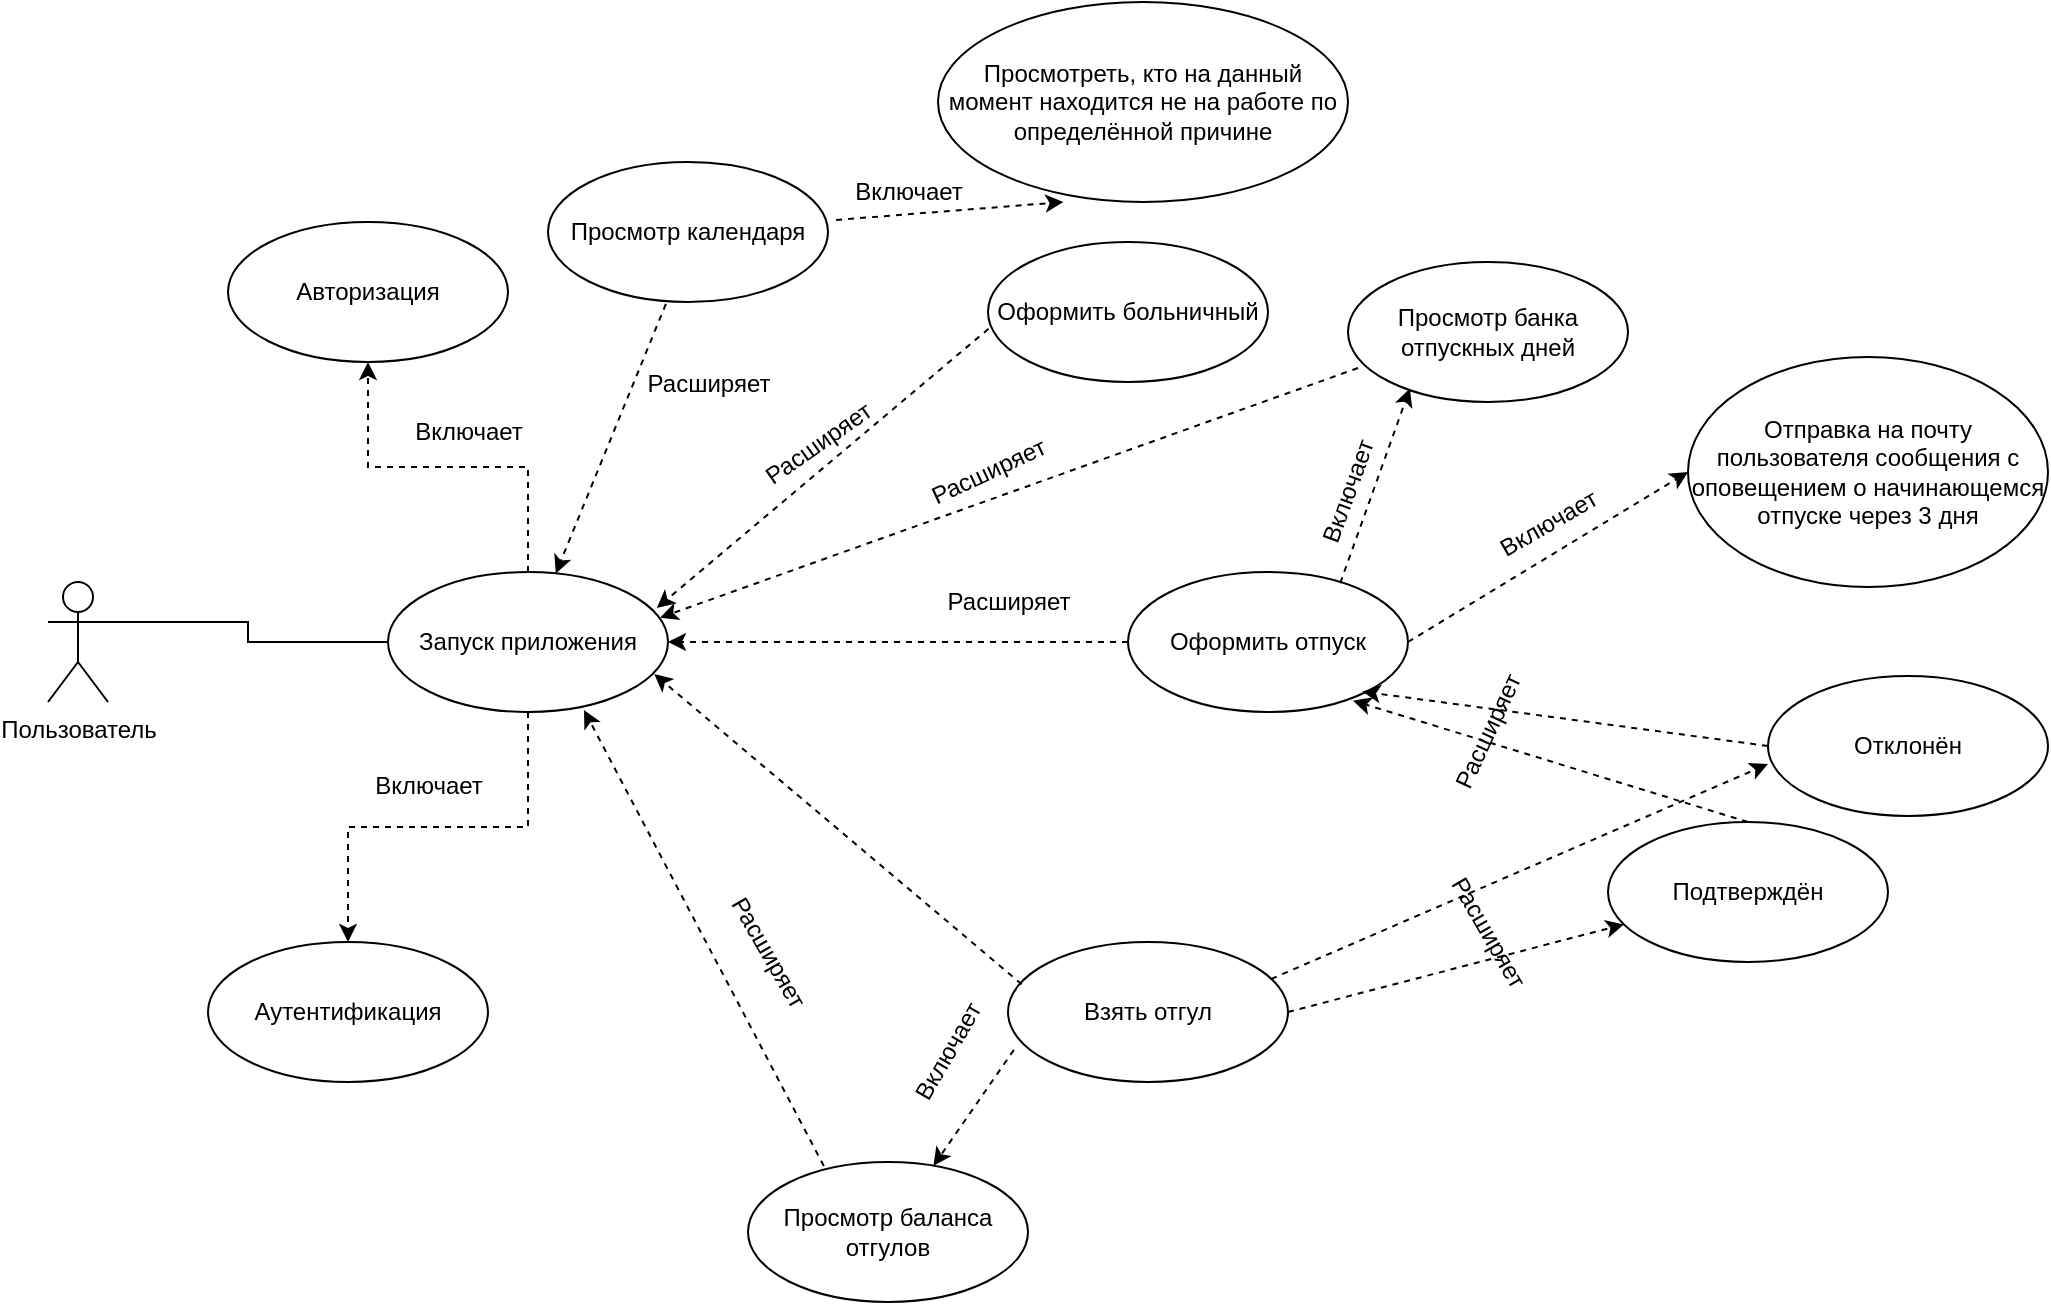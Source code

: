 <mxfile version="24.7.16">
  <diagram name="Page-1" id="929967ad-93f9-6ef4-fab6-5d389245f69c">
    <mxGraphModel grid="1" page="1" gridSize="10" guides="1" tooltips="1" connect="1" arrows="1" fold="1" pageScale="1.5" pageWidth="1169" pageHeight="826" background="none" math="0" shadow="0">
      <root>
        <mxCell id="0" style=";html=1;" />
        <mxCell id="1" style=";html=1;" parent="0" />
        <mxCell id="KqZzBV-LieR2g8B9NTwu-3" style="edgeStyle=orthogonalEdgeStyle;rounded=0;orthogonalLoop=1;jettySize=auto;html=1;exitX=1;exitY=0.333;exitDx=0;exitDy=0;exitPerimeter=0;endArrow=none;endFill=0;" edge="1" parent="1" source="KqZzBV-LieR2g8B9NTwu-1" target="KqZzBV-LieR2g8B9NTwu-2">
          <mxGeometry relative="1" as="geometry" />
        </mxCell>
        <mxCell id="KqZzBV-LieR2g8B9NTwu-1" value="Пользователь" style="shape=umlActor;verticalLabelPosition=bottom;verticalAlign=top;html=1;" vertex="1" parent="1">
          <mxGeometry x="40" y="590" width="30" height="60" as="geometry" />
        </mxCell>
        <mxCell id="KqZzBV-LieR2g8B9NTwu-5" style="edgeStyle=orthogonalEdgeStyle;rounded=0;orthogonalLoop=1;jettySize=auto;html=1;entryX=0.5;entryY=1;entryDx=0;entryDy=0;dashed=1;endArrow=classic;endFill=1;" edge="1" parent="1" source="KqZzBV-LieR2g8B9NTwu-2" target="KqZzBV-LieR2g8B9NTwu-4">
          <mxGeometry relative="1" as="geometry" />
        </mxCell>
        <mxCell id="KqZzBV-LieR2g8B9NTwu-9" style="edgeStyle=orthogonalEdgeStyle;rounded=0;orthogonalLoop=1;jettySize=auto;html=1;exitX=0.5;exitY=1;exitDx=0;exitDy=0;entryX=0.5;entryY=0;entryDx=0;entryDy=0;endArrow=classic;endFill=1;dashed=1;" edge="1" parent="1" source="KqZzBV-LieR2g8B9NTwu-2" target="KqZzBV-LieR2g8B9NTwu-7">
          <mxGeometry relative="1" as="geometry" />
        </mxCell>
        <mxCell id="KqZzBV-LieR2g8B9NTwu-2" value="Запуск приложения" style="ellipse;whiteSpace=wrap;html=1;" vertex="1" parent="1">
          <mxGeometry x="210" y="585" width="140" height="70" as="geometry" />
        </mxCell>
        <mxCell id="KqZzBV-LieR2g8B9NTwu-4" value="Авторизация" style="ellipse;whiteSpace=wrap;html=1;" vertex="1" parent="1">
          <mxGeometry x="130" y="410" width="140" height="70" as="geometry" />
        </mxCell>
        <mxCell id="KqZzBV-LieR2g8B9NTwu-6" value="Включает" style="text;html=1;align=center;verticalAlign=middle;resizable=0;points=[];autosize=1;strokeColor=none;fillColor=none;" vertex="1" parent="1">
          <mxGeometry x="210" y="500" width="80" height="30" as="geometry" />
        </mxCell>
        <mxCell id="KqZzBV-LieR2g8B9NTwu-7" value="Аутентификация" style="ellipse;whiteSpace=wrap;html=1;" vertex="1" parent="1">
          <mxGeometry x="120" y="770" width="140" height="70" as="geometry" />
        </mxCell>
        <mxCell id="KqZzBV-LieR2g8B9NTwu-10" value="Включает" style="text;html=1;align=center;verticalAlign=middle;resizable=0;points=[];autosize=1;strokeColor=none;fillColor=none;" vertex="1" parent="1">
          <mxGeometry x="190" y="677" width="80" height="30" as="geometry" />
        </mxCell>
        <mxCell id="KqZzBV-LieR2g8B9NTwu-11" value="Оформить отпуск" style="ellipse;whiteSpace=wrap;html=1;" vertex="1" parent="1">
          <mxGeometry x="580" y="585" width="140" height="70" as="geometry" />
        </mxCell>
        <mxCell id="KqZzBV-LieR2g8B9NTwu-12" style="edgeStyle=orthogonalEdgeStyle;rounded=0;orthogonalLoop=1;jettySize=auto;html=1;entryX=1;entryY=0.5;entryDx=0;entryDy=0;dashed=1;endArrow=classic;endFill=1;" edge="1" parent="1" source="KqZzBV-LieR2g8B9NTwu-11" target="KqZzBV-LieR2g8B9NTwu-2">
          <mxGeometry relative="1" as="geometry">
            <mxPoint x="470" y="640" as="sourcePoint" />
            <mxPoint x="470" y="585" as="targetPoint" />
            <Array as="points" />
          </mxGeometry>
        </mxCell>
        <mxCell id="KqZzBV-LieR2g8B9NTwu-13" value="Расширяет" style="text;html=1;align=center;verticalAlign=middle;resizable=0;points=[];autosize=1;strokeColor=none;fillColor=none;" vertex="1" parent="1">
          <mxGeometry x="480" y="585" width="80" height="30" as="geometry" />
        </mxCell>
        <mxCell id="KqZzBV-LieR2g8B9NTwu-15" value="Взять отгул" style="ellipse;whiteSpace=wrap;html=1;" vertex="1" parent="1">
          <mxGeometry x="520" y="770" width="140" height="70" as="geometry" />
        </mxCell>
        <mxCell id="KqZzBV-LieR2g8B9NTwu-16" style="rounded=0;orthogonalLoop=1;jettySize=auto;html=1;entryX=0.951;entryY=0.729;entryDx=0;entryDy=0;dashed=1;endArrow=classic;endFill=1;entryPerimeter=0;exitX=0.049;exitY=0.302;exitDx=0;exitDy=0;exitPerimeter=0;" edge="1" parent="1" source="KqZzBV-LieR2g8B9NTwu-15" target="KqZzBV-LieR2g8B9NTwu-2">
          <mxGeometry relative="1" as="geometry">
            <mxPoint x="580" y="690" as="sourcePoint" />
            <mxPoint x="440" y="690" as="targetPoint" />
          </mxGeometry>
        </mxCell>
        <mxCell id="KqZzBV-LieR2g8B9NTwu-18" value="Отправка на почту пользователя сообщения с оповещением о начинающемся отпуске через 3 дня" style="ellipse;whiteSpace=wrap;html=1;" vertex="1" parent="1">
          <mxGeometry x="860" y="477.5" width="180" height="115" as="geometry" />
        </mxCell>
        <mxCell id="KqZzBV-LieR2g8B9NTwu-19" style="rounded=0;orthogonalLoop=1;jettySize=auto;html=1;entryX=0;entryY=0.5;entryDx=0;entryDy=0;dashed=1;endArrow=classic;endFill=1;exitX=1;exitY=0.5;exitDx=0;exitDy=0;" edge="1" parent="1" source="KqZzBV-LieR2g8B9NTwu-11" target="KqZzBV-LieR2g8B9NTwu-18">
          <mxGeometry relative="1" as="geometry">
            <mxPoint x="594" y="785" as="sourcePoint" />
            <mxPoint x="440" y="720" as="targetPoint" />
          </mxGeometry>
        </mxCell>
        <mxCell id="KqZzBV-LieR2g8B9NTwu-20" value="Включает" style="text;html=1;align=center;verticalAlign=middle;resizable=0;points=[];autosize=1;strokeColor=none;fillColor=none;rotation=-30;" vertex="1" parent="1">
          <mxGeometry x="750" y="546" width="80" height="30" as="geometry" />
        </mxCell>
        <mxCell id="KqZzBV-LieR2g8B9NTwu-21" value="Оформить больничный" style="ellipse;whiteSpace=wrap;html=1;" vertex="1" parent="1">
          <mxGeometry x="510" y="420" width="140" height="70" as="geometry" />
        </mxCell>
        <mxCell id="KqZzBV-LieR2g8B9NTwu-22" style="rounded=0;orthogonalLoop=1;jettySize=auto;html=1;entryX=0.96;entryY=0.257;entryDx=0;entryDy=0;dashed=1;endArrow=classic;endFill=1;exitX=0.002;exitY=0.62;exitDx=0;exitDy=0;entryPerimeter=0;exitPerimeter=0;" edge="1" parent="1" source="KqZzBV-LieR2g8B9NTwu-21" target="KqZzBV-LieR2g8B9NTwu-2">
          <mxGeometry relative="1" as="geometry">
            <mxPoint x="580" y="530" as="sourcePoint" />
            <mxPoint x="440" y="530" as="targetPoint" />
          </mxGeometry>
        </mxCell>
        <mxCell id="KqZzBV-LieR2g8B9NTwu-23" value="Расширяет" style="text;html=1;align=center;verticalAlign=middle;resizable=0;points=[];autosize=1;strokeColor=none;fillColor=none;rotation=-35;" vertex="1" parent="1">
          <mxGeometry x="385" y="506" width="80" height="30" as="geometry" />
        </mxCell>
        <mxCell id="KqZzBV-LieR2g8B9NTwu-24" value="Просмотр банка отпускных дней" style="ellipse;whiteSpace=wrap;html=1;" vertex="1" parent="1">
          <mxGeometry x="690" y="430" width="140" height="70" as="geometry" />
        </mxCell>
        <mxCell id="KqZzBV-LieR2g8B9NTwu-25" style="rounded=0;orthogonalLoop=1;jettySize=auto;html=1;entryX=0.221;entryY=0.904;entryDx=0;entryDy=0;dashed=1;endArrow=classic;endFill=1;exitX=0.758;exitY=0.079;exitDx=0;exitDy=0;entryPerimeter=0;exitPerimeter=0;" edge="1" parent="1" source="KqZzBV-LieR2g8B9NTwu-11" target="KqZzBV-LieR2g8B9NTwu-24">
          <mxGeometry relative="1" as="geometry">
            <mxPoint x="580" y="560" as="sourcePoint" />
            <mxPoint x="690" y="560" as="targetPoint" />
          </mxGeometry>
        </mxCell>
        <mxCell id="KqZzBV-LieR2g8B9NTwu-26" value="Включает" style="text;html=1;align=center;verticalAlign=middle;resizable=0;points=[];autosize=1;strokeColor=none;fillColor=none;rotation=-70;" vertex="1" parent="1">
          <mxGeometry x="650" y="530" width="80" height="30" as="geometry" />
        </mxCell>
        <mxCell id="KqZzBV-LieR2g8B9NTwu-27" style="rounded=0;orthogonalLoop=1;jettySize=auto;html=1;entryX=0.972;entryY=0.326;entryDx=0;entryDy=0;dashed=1;endArrow=classic;endFill=1;exitX=0.036;exitY=0.757;exitDx=0;exitDy=0;entryPerimeter=0;exitPerimeter=0;" edge="1" parent="1" source="KqZzBV-LieR2g8B9NTwu-24" target="KqZzBV-LieR2g8B9NTwu-2">
          <mxGeometry relative="1" as="geometry">
            <mxPoint x="480" y="465" as="sourcePoint" />
            <mxPoint x="414" y="613" as="targetPoint" />
          </mxGeometry>
        </mxCell>
        <mxCell id="KqZzBV-LieR2g8B9NTwu-28" value="Расширяет" style="text;html=1;align=center;verticalAlign=middle;resizable=0;points=[];autosize=1;strokeColor=none;fillColor=none;rotation=-25;" vertex="1" parent="1">
          <mxGeometry x="470" y="520" width="80" height="30" as="geometry" />
        </mxCell>
        <mxCell id="KqZzBV-LieR2g8B9NTwu-29" value="Просмотр баланса отгулов" style="ellipse;whiteSpace=wrap;html=1;" vertex="1" parent="1">
          <mxGeometry x="390" y="880" width="140" height="70" as="geometry" />
        </mxCell>
        <mxCell id="KqZzBV-LieR2g8B9NTwu-30" style="rounded=0;orthogonalLoop=1;jettySize=auto;html=1;dashed=1;endArrow=classic;endFill=1;exitX=0.021;exitY=0.771;exitDx=0;exitDy=0;exitPerimeter=0;" edge="1" parent="1" source="KqZzBV-LieR2g8B9NTwu-15" target="KqZzBV-LieR2g8B9NTwu-29">
          <mxGeometry relative="1" as="geometry">
            <mxPoint x="630" y="830" as="sourcePoint" />
            <mxPoint x="740" y="830" as="targetPoint" />
          </mxGeometry>
        </mxCell>
        <mxCell id="KqZzBV-LieR2g8B9NTwu-31" value="Включает" style="text;html=1;align=center;verticalAlign=middle;resizable=0;points=[];autosize=1;strokeColor=none;fillColor=none;rotation=-60;" vertex="1" parent="1">
          <mxGeometry x="450" y="810" width="80" height="30" as="geometry" />
        </mxCell>
        <mxCell id="KqZzBV-LieR2g8B9NTwu-32" style="rounded=0;orthogonalLoop=1;jettySize=auto;html=1;dashed=1;endArrow=classic;endFill=1;exitX=0.271;exitY=0.029;exitDx=0;exitDy=0;exitPerimeter=0;entryX=0.7;entryY=0.986;entryDx=0;entryDy=0;entryPerimeter=0;" edge="1" parent="1" source="KqZzBV-LieR2g8B9NTwu-29" target="KqZzBV-LieR2g8B9NTwu-2">
          <mxGeometry relative="1" as="geometry">
            <mxPoint x="330" y="850" as="sourcePoint" />
            <mxPoint x="279" y="928" as="targetPoint" />
          </mxGeometry>
        </mxCell>
        <mxCell id="KqZzBV-LieR2g8B9NTwu-33" value="Расширяет" style="text;html=1;align=center;verticalAlign=middle;resizable=0;points=[];autosize=1;strokeColor=none;fillColor=none;rotation=60;" vertex="1" parent="1">
          <mxGeometry x="360" y="760" width="80" height="30" as="geometry" />
        </mxCell>
        <mxCell id="KqZzBV-LieR2g8B9NTwu-35" value="Просмотр календаря" style="ellipse;whiteSpace=wrap;html=1;" vertex="1" parent="1">
          <mxGeometry x="290" y="380" width="140" height="70" as="geometry" />
        </mxCell>
        <mxCell id="KqZzBV-LieR2g8B9NTwu-36" style="rounded=0;orthogonalLoop=1;jettySize=auto;html=1;dashed=1;endArrow=classic;endFill=1;exitX=0.421;exitY=1.014;exitDx=0;exitDy=0;exitPerimeter=0;" edge="1" parent="1" source="KqZzBV-LieR2g8B9NTwu-35" target="KqZzBV-LieR2g8B9NTwu-2">
          <mxGeometry relative="1" as="geometry">
            <mxPoint x="520" y="473" as="sourcePoint" />
            <mxPoint x="354" y="613" as="targetPoint" />
          </mxGeometry>
        </mxCell>
        <mxCell id="KqZzBV-LieR2g8B9NTwu-37" value="Расширяет" style="text;html=1;align=center;verticalAlign=middle;resizable=0;points=[];autosize=1;strokeColor=none;fillColor=none;rotation=0;" vertex="1" parent="1">
          <mxGeometry x="330" y="476" width="80" height="30" as="geometry" />
        </mxCell>
        <mxCell id="KqZzBV-LieR2g8B9NTwu-38" value="Просмотреть, кто на данный момент находится не на работе по определённой причине" style="ellipse;whiteSpace=wrap;html=1;" vertex="1" parent="1">
          <mxGeometry x="485" y="300" width="205" height="100" as="geometry" />
        </mxCell>
        <mxCell id="KqZzBV-LieR2g8B9NTwu-44" style="rounded=0;orthogonalLoop=1;jettySize=auto;html=1;dashed=1;endArrow=classic;endFill=1;exitX=1.029;exitY=0.414;exitDx=0;exitDy=0;entryX=0.306;entryY=1;entryDx=0;entryDy=0;entryPerimeter=0;exitPerimeter=0;" edge="1" parent="1" source="KqZzBV-LieR2g8B9NTwu-35" target="KqZzBV-LieR2g8B9NTwu-38">
          <mxGeometry relative="1" as="geometry">
            <mxPoint x="359" y="461" as="sourcePoint" />
            <mxPoint x="304" y="596" as="targetPoint" />
          </mxGeometry>
        </mxCell>
        <mxCell id="KqZzBV-LieR2g8B9NTwu-45" value="Включает" style="text;html=1;align=center;verticalAlign=middle;resizable=0;points=[];autosize=1;strokeColor=none;fillColor=none;rotation=0;" vertex="1" parent="1">
          <mxGeometry x="430" y="380" width="80" height="30" as="geometry" />
        </mxCell>
        <mxCell id="KqZzBV-LieR2g8B9NTwu-46" value="Подтверждён" style="ellipse;whiteSpace=wrap;html=1;" vertex="1" parent="1">
          <mxGeometry x="820" y="710" width="140" height="70" as="geometry" />
        </mxCell>
        <mxCell id="KqZzBV-LieR2g8B9NTwu-47" style="rounded=0;orthogonalLoop=1;jettySize=auto;html=1;dashed=1;endArrow=classic;endFill=1;exitX=0.5;exitY=0;exitDx=0;exitDy=0;entryX=0.804;entryY=0.919;entryDx=0;entryDy=0;entryPerimeter=0;" edge="1" parent="1" source="KqZzBV-LieR2g8B9NTwu-46" target="KqZzBV-LieR2g8B9NTwu-11">
          <mxGeometry relative="1" as="geometry">
            <mxPoint x="730" y="650" as="sourcePoint" />
            <mxPoint x="720" y="630" as="targetPoint" />
          </mxGeometry>
        </mxCell>
        <mxCell id="KqZzBV-LieR2g8B9NTwu-48" value="Расширяет" style="text;html=1;align=center;verticalAlign=middle;resizable=0;points=[];autosize=1;strokeColor=none;fillColor=none;rotation=-65;" vertex="1" parent="1">
          <mxGeometry x="720" y="650" width="80" height="30" as="geometry" />
        </mxCell>
        <mxCell id="KqZzBV-LieR2g8B9NTwu-49" value="Отклонён" style="ellipse;whiteSpace=wrap;html=1;" vertex="1" parent="1">
          <mxGeometry x="900" y="637" width="140" height="70" as="geometry" />
        </mxCell>
        <mxCell id="KqZzBV-LieR2g8B9NTwu-50" style="rounded=0;orthogonalLoop=1;jettySize=auto;html=1;dashed=1;endArrow=classic;endFill=1;exitX=0;exitY=0.5;exitDx=0;exitDy=0;entryX=0.837;entryY=0.854;entryDx=0;entryDy=0;entryPerimeter=0;" edge="1" parent="1" source="KqZzBV-LieR2g8B9NTwu-49" target="KqZzBV-LieR2g8B9NTwu-11">
          <mxGeometry relative="1" as="geometry">
            <mxPoint x="815" y="687" as="sourcePoint" />
            <mxPoint x="705" y="675" as="targetPoint" />
          </mxGeometry>
        </mxCell>
        <mxCell id="KqZzBV-LieR2g8B9NTwu-63" style="rounded=0;orthogonalLoop=1;jettySize=auto;html=1;dashed=1;endArrow=classic;endFill=1;exitX=1;exitY=0.5;exitDx=0;exitDy=0;" edge="1" parent="1" source="KqZzBV-LieR2g8B9NTwu-15" target="KqZzBV-LieR2g8B9NTwu-46">
          <mxGeometry relative="1" as="geometry">
            <mxPoint x="860" y="875" as="sourcePoint" />
            <mxPoint x="359" y="639" as="targetPoint" />
          </mxGeometry>
        </mxCell>
        <mxCell id="KqZzBV-LieR2g8B9NTwu-64" style="rounded=0;orthogonalLoop=1;jettySize=auto;html=1;dashed=1;endArrow=classic;endFill=1;exitX=0.94;exitY=0.264;exitDx=0;exitDy=0;exitPerimeter=0;entryX=0;entryY=0.629;entryDx=0;entryDy=0;entryPerimeter=0;" edge="1" parent="1" source="KqZzBV-LieR2g8B9NTwu-15" target="KqZzBV-LieR2g8B9NTwu-49">
          <mxGeometry relative="1" as="geometry">
            <mxPoint x="670" y="815" as="sourcePoint" />
            <mxPoint x="838" y="771" as="targetPoint" />
          </mxGeometry>
        </mxCell>
        <mxCell id="KqZzBV-LieR2g8B9NTwu-65" value="Расширяет" style="text;html=1;align=center;verticalAlign=middle;resizable=0;points=[];autosize=1;strokeColor=none;fillColor=none;rotation=60;" vertex="1" parent="1">
          <mxGeometry x="720" y="750" width="80" height="30" as="geometry" />
        </mxCell>
      </root>
    </mxGraphModel>
  </diagram>
</mxfile>
